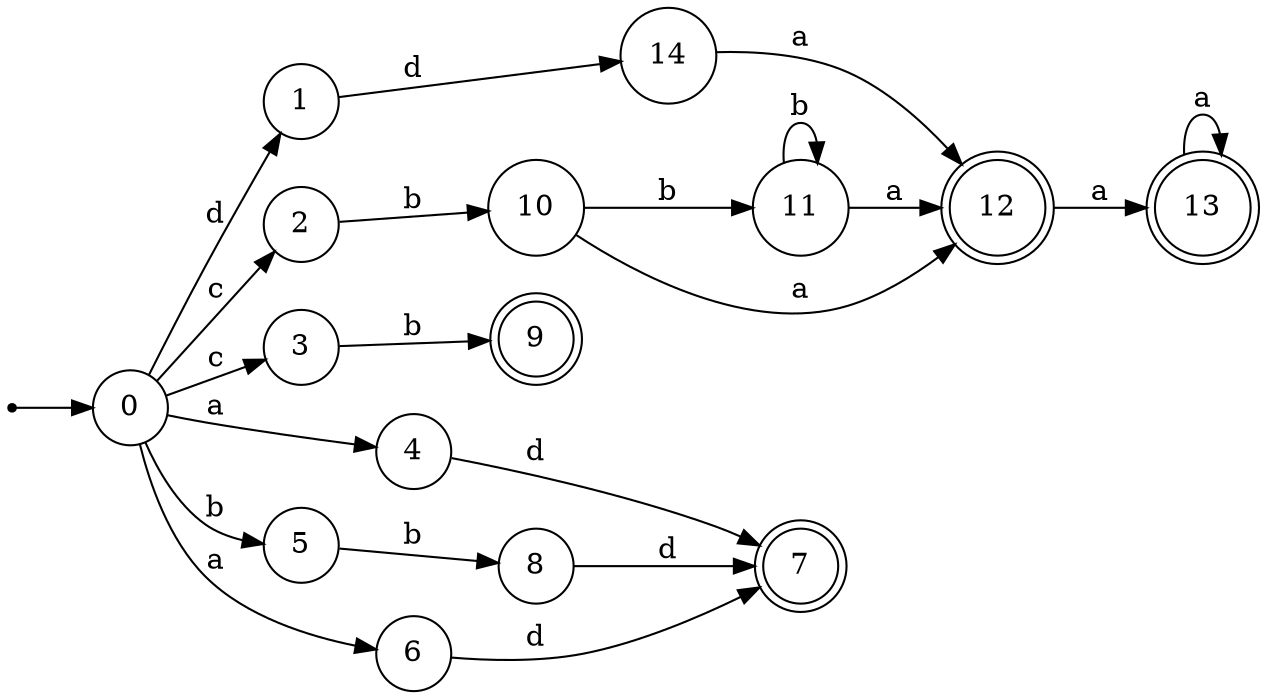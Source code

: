digraph finite_state_machine {
rankdir=LR;
size="20,20";
node [shape = point]; "dummy0"
node [shape = circle]; "0";
"dummy0" -> "0";
node [shape = circle]; "1";
node [shape = circle]; "2";
node [shape = circle]; "3";
node [shape = circle]; "4";
node [shape = circle]; "5";
node [shape = circle]; "6";
node [shape = doublecircle]; "7";node [shape = circle]; "8";
node [shape = doublecircle]; "9";node [shape = circle]; "10";
node [shape = circle]; "11";
node [shape = doublecircle]; "12";node [shape = doublecircle]; "13";node [shape = circle]; "14";
"0" -> "1" [label = "d"];
 "0" -> "2" [label = "c"];
 "0" -> "3" [label = "c"];
 "0" -> "4" [label = "a"];
 "0" -> "6" [label = "a"];
 "0" -> "5" [label = "b"];
 "6" -> "7" [label = "d"];
 "5" -> "8" [label = "b"];
 "8" -> "7" [label = "d"];
 "4" -> "7" [label = "d"];
 "3" -> "9" [label = "b"];
 "2" -> "10" [label = "b"];
 "10" -> "11" [label = "b"];
 "10" -> "12" [label = "a"];
 "12" -> "13" [label = "a"];
 "13" -> "13" [label = "a"];
 "11" -> "11" [label = "b"];
 "11" -> "12" [label = "a"];
 "1" -> "14" [label = "d"];
 "14" -> "12" [label = "a"];
 }
